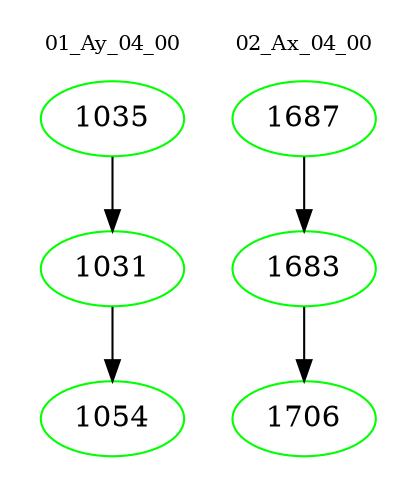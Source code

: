 digraph{
subgraph cluster_0 {
color = white
label = "01_Ay_04_00";
fontsize=10;
T0_1035 [label="1035", color="green"]
T0_1035 -> T0_1031 [color="black"]
T0_1031 [label="1031", color="green"]
T0_1031 -> T0_1054 [color="black"]
T0_1054 [label="1054", color="green"]
}
subgraph cluster_1 {
color = white
label = "02_Ax_04_00";
fontsize=10;
T1_1687 [label="1687", color="green"]
T1_1687 -> T1_1683 [color="black"]
T1_1683 [label="1683", color="green"]
T1_1683 -> T1_1706 [color="black"]
T1_1706 [label="1706", color="green"]
}
}
